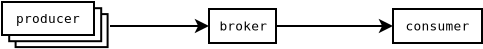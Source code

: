 <?xml version="1.0" encoding="UTF-8"?>
<dia:diagram xmlns:dia="http://www.lysator.liu.se/~alla/dia/">
  <dia:layer name="Background" visible="true" connectable="true" active="true">
    <dia:object type="Standard - Box" version="0" id="O0">
      <dia:attribute name="obj_pos">
        <dia:point val="13.2,4.75"/>
      </dia:attribute>
      <dia:attribute name="obj_bb">
        <dia:rectangle val="13.15,4.7;16.6,6.5"/>
      </dia:attribute>
      <dia:attribute name="elem_corner">
        <dia:point val="13.2,4.75"/>
      </dia:attribute>
      <dia:attribute name="elem_width">
        <dia:real val="3.35"/>
      </dia:attribute>
      <dia:attribute name="elem_height">
        <dia:real val="1.7"/>
      </dia:attribute>
      <dia:attribute name="show_background">
        <dia:boolean val="true"/>
      </dia:attribute>
    </dia:object>
    <dia:object type="Standard - Box" version="0" id="O1">
      <dia:attribute name="obj_pos">
        <dia:point val="22.4,4.75"/>
      </dia:attribute>
      <dia:attribute name="obj_bb">
        <dia:rectangle val="22.35,4.7;26.9,6.5"/>
      </dia:attribute>
      <dia:attribute name="elem_corner">
        <dia:point val="22.4,4.75"/>
      </dia:attribute>
      <dia:attribute name="elem_width">
        <dia:real val="4.45"/>
      </dia:attribute>
      <dia:attribute name="elem_height">
        <dia:real val="1.7"/>
      </dia:attribute>
      <dia:attribute name="show_background">
        <dia:boolean val="true"/>
      </dia:attribute>
    </dia:object>
    <dia:object type="Standard - Text" version="1" id="O2">
      <dia:attribute name="obj_pos">
        <dia:point val="14.875,5.6"/>
      </dia:attribute>
      <dia:attribute name="obj_bb">
        <dia:rectangle val="13.72,5.226;16.03,5.974"/>
      </dia:attribute>
      <dia:attribute name="text">
        <dia:composite type="text">
          <dia:attribute name="string">
            <dia:string>#broker#</dia:string>
          </dia:attribute>
          <dia:attribute name="font">
            <dia:font family="Monospace" style="0" name="Courier"/>
          </dia:attribute>
          <dia:attribute name="height">
            <dia:real val="0.8"/>
          </dia:attribute>
          <dia:attribute name="pos">
            <dia:point val="14.875,5.821"/>
          </dia:attribute>
          <dia:attribute name="color">
            <dia:color val="#000000ff"/>
          </dia:attribute>
          <dia:attribute name="alignment">
            <dia:enum val="1"/>
          </dia:attribute>
        </dia:composite>
      </dia:attribute>
      <dia:attribute name="valign">
        <dia:enum val="2"/>
      </dia:attribute>
      <dia:connections>
        <dia:connection handle="0" to="O0" connection="8"/>
      </dia:connections>
    </dia:object>
    <dia:object type="Standard - Text" version="1" id="O3">
      <dia:attribute name="obj_pos">
        <dia:point val="24.625,5.6"/>
      </dia:attribute>
      <dia:attribute name="obj_bb">
        <dia:rectangle val="23.085,5.226;26.165,5.974"/>
      </dia:attribute>
      <dia:attribute name="text">
        <dia:composite type="text">
          <dia:attribute name="string">
            <dia:string>#consumer#</dia:string>
          </dia:attribute>
          <dia:attribute name="font">
            <dia:font family="monospace" style="0" name="Courier"/>
          </dia:attribute>
          <dia:attribute name="height">
            <dia:real val="0.8"/>
          </dia:attribute>
          <dia:attribute name="pos">
            <dia:point val="24.625,5.821"/>
          </dia:attribute>
          <dia:attribute name="color">
            <dia:color val="#000000ff"/>
          </dia:attribute>
          <dia:attribute name="alignment">
            <dia:enum val="1"/>
          </dia:attribute>
        </dia:composite>
      </dia:attribute>
      <dia:attribute name="valign">
        <dia:enum val="2"/>
      </dia:attribute>
      <dia:connections>
        <dia:connection handle="0" to="O1" connection="8"/>
      </dia:connections>
    </dia:object>
    <dia:object type="Standard - Line" version="0" id="O4">
      <dia:attribute name="obj_pos">
        <dia:point val="16.599,5.6"/>
      </dia:attribute>
      <dia:attribute name="obj_bb">
        <dia:rectangle val="16.549,5.238;22.45,5.962"/>
      </dia:attribute>
      <dia:attribute name="conn_endpoints">
        <dia:point val="16.599,5.6"/>
        <dia:point val="22.4,5.6"/>
      </dia:attribute>
      <dia:attribute name="numcp">
        <dia:int val="1"/>
      </dia:attribute>
      <dia:attribute name="end_arrow">
        <dia:enum val="22"/>
      </dia:attribute>
      <dia:attribute name="end_arrow_length">
        <dia:real val="0.5"/>
      </dia:attribute>
      <dia:attribute name="end_arrow_width">
        <dia:real val="0.5"/>
      </dia:attribute>
      <dia:connections>
        <dia:connection handle="0" to="O0" connection="8"/>
        <dia:connection handle="1" to="O1" connection="3"/>
      </dia:connections>
    </dia:object>
    <dia:group>
      <dia:attribute name="meta">
        <dia:composite type="dict"/>
      </dia:attribute>
      <dia:attribute name="matrix"/>
      <dia:group>
        <dia:attribute name="meta">
          <dia:composite type="dict"/>
        </dia:attribute>
        <dia:attribute name="matrix">
          <dia:connections>
            <dia:connection handle="0" to="O9" connection="8"/>
          </dia:connections>
        </dia:attribute>
        <dia:object type="Standard - Box" version="0" id="O5">
          <dia:attribute name="obj_pos">
            <dia:point val="3.53,5.005"/>
          </dia:attribute>
          <dia:attribute name="obj_bb">
            <dia:rectangle val="3.48,4.955;8.18,6.705"/>
          </dia:attribute>
          <dia:attribute name="elem_corner">
            <dia:point val="3.53,5.005"/>
          </dia:attribute>
          <dia:attribute name="elem_width">
            <dia:real val="4.6"/>
          </dia:attribute>
          <dia:attribute name="elem_height">
            <dia:real val="1.65"/>
          </dia:attribute>
          <dia:attribute name="show_background">
            <dia:boolean val="true"/>
          </dia:attribute>
        </dia:object>
        <dia:object type="Standard - Text" version="1" id="O6">
          <dia:attribute name="obj_pos">
            <dia:point val="5.83,5.83"/>
          </dia:attribute>
          <dia:attribute name="obj_bb">
            <dia:rectangle val="4.29,5.456;7.37,6.204"/>
          </dia:attribute>
          <dia:attribute name="text">
            <dia:composite type="text">
              <dia:attribute name="string">
                <dia:string>#producer#</dia:string>
              </dia:attribute>
              <dia:attribute name="font">
                <dia:font family="Monospace" style="0" name="Courier"/>
              </dia:attribute>
              <dia:attribute name="height">
                <dia:real val="0.8"/>
              </dia:attribute>
              <dia:attribute name="pos">
                <dia:point val="5.83,6.051"/>
              </dia:attribute>
              <dia:attribute name="color">
                <dia:color val="#000000ff"/>
              </dia:attribute>
              <dia:attribute name="alignment">
                <dia:enum val="1"/>
              </dia:attribute>
            </dia:composite>
          </dia:attribute>
          <dia:attribute name="valign">
            <dia:enum val="2"/>
          </dia:attribute>
        </dia:object>
      </dia:group>
      <dia:group>
        <dia:attribute name="meta">
          <dia:composite type="dict"/>
        </dia:attribute>
        <dia:attribute name="matrix"/>
        <dia:object type="Standard - Box" version="0" id="O7">
          <dia:attribute name="obj_pos">
            <dia:point val="3.21,4.71"/>
          </dia:attribute>
          <dia:attribute name="obj_bb">
            <dia:rectangle val="3.16,4.66;7.86,6.41"/>
          </dia:attribute>
          <dia:attribute name="elem_corner">
            <dia:point val="3.21,4.71"/>
          </dia:attribute>
          <dia:attribute name="elem_width">
            <dia:real val="4.6"/>
          </dia:attribute>
          <dia:attribute name="elem_height">
            <dia:real val="1.65"/>
          </dia:attribute>
          <dia:attribute name="show_background">
            <dia:boolean val="true"/>
          </dia:attribute>
        </dia:object>
        <dia:object type="Standard - Text" version="1" id="O8">
          <dia:attribute name="obj_pos">
            <dia:point val="5.51,5.535"/>
          </dia:attribute>
          <dia:attribute name="obj_bb">
            <dia:rectangle val="3.97,5.161;7.05,5.909"/>
          </dia:attribute>
          <dia:attribute name="text">
            <dia:composite type="text">
              <dia:attribute name="string">
                <dia:string>#producer#</dia:string>
              </dia:attribute>
              <dia:attribute name="font">
                <dia:font family="Monospace" style="0" name="Courier"/>
              </dia:attribute>
              <dia:attribute name="height">
                <dia:real val="0.8"/>
              </dia:attribute>
              <dia:attribute name="pos">
                <dia:point val="5.51,5.756"/>
              </dia:attribute>
              <dia:attribute name="color">
                <dia:color val="#000000ff"/>
              </dia:attribute>
              <dia:attribute name="alignment">
                <dia:enum val="1"/>
              </dia:attribute>
            </dia:composite>
          </dia:attribute>
          <dia:attribute name="valign">
            <dia:enum val="2"/>
          </dia:attribute>
        </dia:object>
      </dia:group>
      <dia:group>
        <dia:attribute name="meta">
          <dia:composite type="dict"/>
        </dia:attribute>
        <dia:attribute name="matrix"/>
        <dia:object type="Standard - Box" version="0" id="O9">
          <dia:attribute name="obj_pos">
            <dia:point val="2.85,4.4"/>
          </dia:attribute>
          <dia:attribute name="obj_bb">
            <dia:rectangle val="2.8,4.35;7.5,6.1"/>
          </dia:attribute>
          <dia:attribute name="elem_corner">
            <dia:point val="2.85,4.4"/>
          </dia:attribute>
          <dia:attribute name="elem_width">
            <dia:real val="4.6"/>
          </dia:attribute>
          <dia:attribute name="elem_height">
            <dia:real val="1.65"/>
          </dia:attribute>
          <dia:attribute name="show_background">
            <dia:boolean val="true"/>
          </dia:attribute>
        </dia:object>
        <dia:object type="Standard - Text" version="1" id="O10">
          <dia:attribute name="obj_pos">
            <dia:point val="5.15,5.225"/>
          </dia:attribute>
          <dia:attribute name="obj_bb">
            <dia:rectangle val="3.61,4.851;6.69,5.599"/>
          </dia:attribute>
          <dia:attribute name="text">
            <dia:composite type="text">
              <dia:attribute name="string">
                <dia:string>#producer#</dia:string>
              </dia:attribute>
              <dia:attribute name="font">
                <dia:font family="Monospace" style="0" name="Courier"/>
              </dia:attribute>
              <dia:attribute name="height">
                <dia:real val="0.8"/>
              </dia:attribute>
              <dia:attribute name="pos">
                <dia:point val="5.15,5.446"/>
              </dia:attribute>
              <dia:attribute name="color">
                <dia:color val="#000000ff"/>
              </dia:attribute>
              <dia:attribute name="alignment">
                <dia:enum val="1"/>
              </dia:attribute>
            </dia:composite>
          </dia:attribute>
          <dia:attribute name="valign">
            <dia:enum val="2"/>
          </dia:attribute>
        </dia:object>
      </dia:group>
    </dia:group>
    <dia:object type="Standard - Line" version="0" id="O11">
      <dia:attribute name="obj_pos">
        <dia:point val="8.25,5.6"/>
      </dia:attribute>
      <dia:attribute name="obj_bb">
        <dia:rectangle val="8.2,5.238;13.25,5.962"/>
      </dia:attribute>
      <dia:attribute name="conn_endpoints">
        <dia:point val="8.25,5.6"/>
        <dia:point val="13.2,5.6"/>
      </dia:attribute>
      <dia:attribute name="numcp">
        <dia:int val="1"/>
      </dia:attribute>
      <dia:attribute name="end_arrow">
        <dia:enum val="22"/>
      </dia:attribute>
      <dia:attribute name="end_arrow_length">
        <dia:real val="0.5"/>
      </dia:attribute>
      <dia:attribute name="end_arrow_width">
        <dia:real val="0.5"/>
      </dia:attribute>
      <dia:connections>
        <dia:connection handle="1" to="O0" connection="3"/>
      </dia:connections>
    </dia:object>
  </dia:layer>
</dia:diagram>
